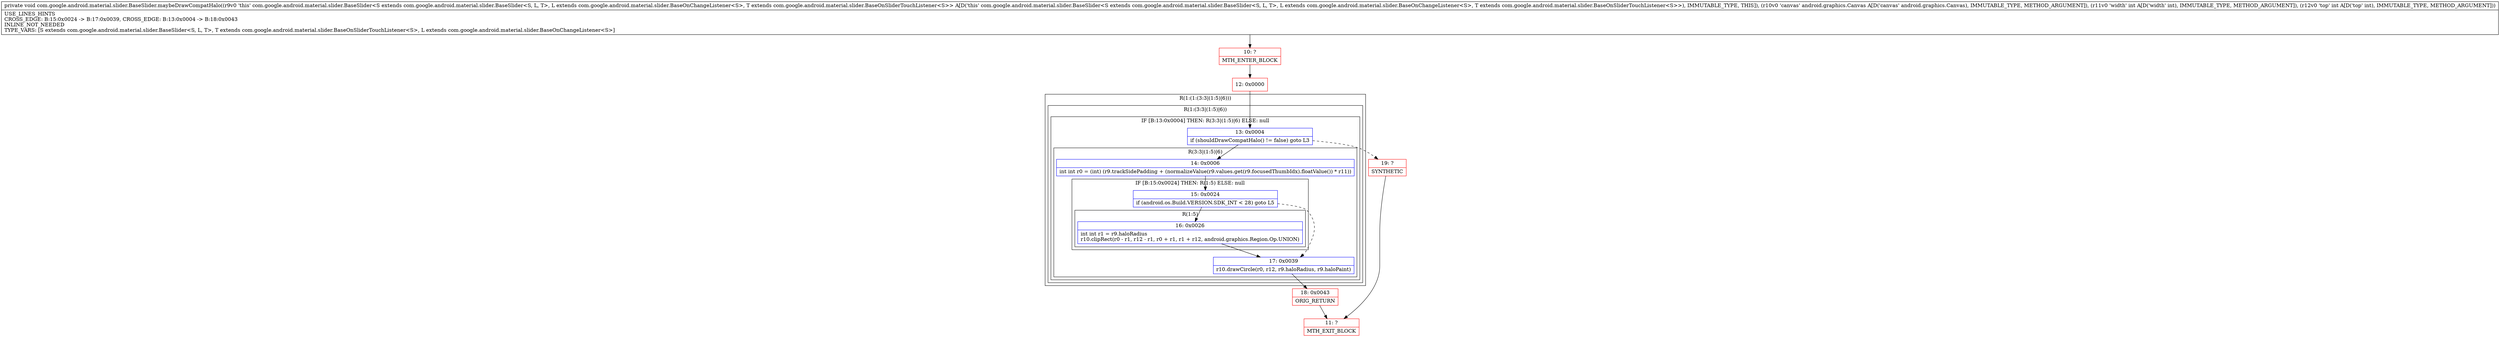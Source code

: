 digraph "CFG forcom.google.android.material.slider.BaseSlider.maybeDrawCompatHalo(Landroid\/graphics\/Canvas;II)V" {
subgraph cluster_Region_452916015 {
label = "R(1:(1:(3:3|(1:5)|6)))";
node [shape=record,color=blue];
subgraph cluster_Region_842728205 {
label = "R(1:(3:3|(1:5)|6))";
node [shape=record,color=blue];
subgraph cluster_IfRegion_1100460616 {
label = "IF [B:13:0x0004] THEN: R(3:3|(1:5)|6) ELSE: null";
node [shape=record,color=blue];
Node_13 [shape=record,label="{13\:\ 0x0004|if (shouldDrawCompatHalo() != false) goto L3\l}"];
subgraph cluster_Region_858907061 {
label = "R(3:3|(1:5)|6)";
node [shape=record,color=blue];
Node_14 [shape=record,label="{14\:\ 0x0006|int int r0 = (int) (r9.trackSidePadding + (normalizeValue(r9.values.get(r9.focusedThumbIdx).floatValue()) * r11))\l}"];
subgraph cluster_IfRegion_1937832212 {
label = "IF [B:15:0x0024] THEN: R(1:5) ELSE: null";
node [shape=record,color=blue];
Node_15 [shape=record,label="{15\:\ 0x0024|if (android.os.Build.VERSION.SDK_INT \< 28) goto L5\l}"];
subgraph cluster_Region_1984102384 {
label = "R(1:5)";
node [shape=record,color=blue];
Node_16 [shape=record,label="{16\:\ 0x0026|int int r1 = r9.haloRadius\lr10.clipRect(r0 \- r1, r12 \- r1, r0 + r1, r1 + r12, android.graphics.Region.Op.UNION)\l}"];
}
}
Node_17 [shape=record,label="{17\:\ 0x0039|r10.drawCircle(r0, r12, r9.haloRadius, r9.haloPaint)\l}"];
}
}
}
}
Node_10 [shape=record,color=red,label="{10\:\ ?|MTH_ENTER_BLOCK\l}"];
Node_12 [shape=record,color=red,label="{12\:\ 0x0000}"];
Node_18 [shape=record,color=red,label="{18\:\ 0x0043|ORIG_RETURN\l}"];
Node_11 [shape=record,color=red,label="{11\:\ ?|MTH_EXIT_BLOCK\l}"];
Node_19 [shape=record,color=red,label="{19\:\ ?|SYNTHETIC\l}"];
MethodNode[shape=record,label="{private void com.google.android.material.slider.BaseSlider.maybeDrawCompatHalo((r9v0 'this' com.google.android.material.slider.BaseSlider\<S extends com.google.android.material.slider.BaseSlider\<S, L, T\>, L extends com.google.android.material.slider.BaseOnChangeListener\<S\>, T extends com.google.android.material.slider.BaseOnSliderTouchListener\<S\>\> A[D('this' com.google.android.material.slider.BaseSlider\<S extends com.google.android.material.slider.BaseSlider\<S, L, T\>, L extends com.google.android.material.slider.BaseOnChangeListener\<S\>, T extends com.google.android.material.slider.BaseOnSliderTouchListener\<S\>\>), IMMUTABLE_TYPE, THIS]), (r10v0 'canvas' android.graphics.Canvas A[D('canvas' android.graphics.Canvas), IMMUTABLE_TYPE, METHOD_ARGUMENT]), (r11v0 'width' int A[D('width' int), IMMUTABLE_TYPE, METHOD_ARGUMENT]), (r12v0 'top' int A[D('top' int), IMMUTABLE_TYPE, METHOD_ARGUMENT]))  | USE_LINES_HINTS\lCROSS_EDGE: B:15:0x0024 \-\> B:17:0x0039, CROSS_EDGE: B:13:0x0004 \-\> B:18:0x0043\lINLINE_NOT_NEEDED\lTYPE_VARS: [S extends com.google.android.material.slider.BaseSlider\<S, L, T\>, T extends com.google.android.material.slider.BaseOnSliderTouchListener\<S\>, L extends com.google.android.material.slider.BaseOnChangeListener\<S\>]\l}"];
MethodNode -> Node_10;Node_13 -> Node_14;
Node_13 -> Node_19[style=dashed];
Node_14 -> Node_15;
Node_15 -> Node_16;
Node_15 -> Node_17[style=dashed];
Node_16 -> Node_17;
Node_17 -> Node_18;
Node_10 -> Node_12;
Node_12 -> Node_13;
Node_18 -> Node_11;
Node_19 -> Node_11;
}

